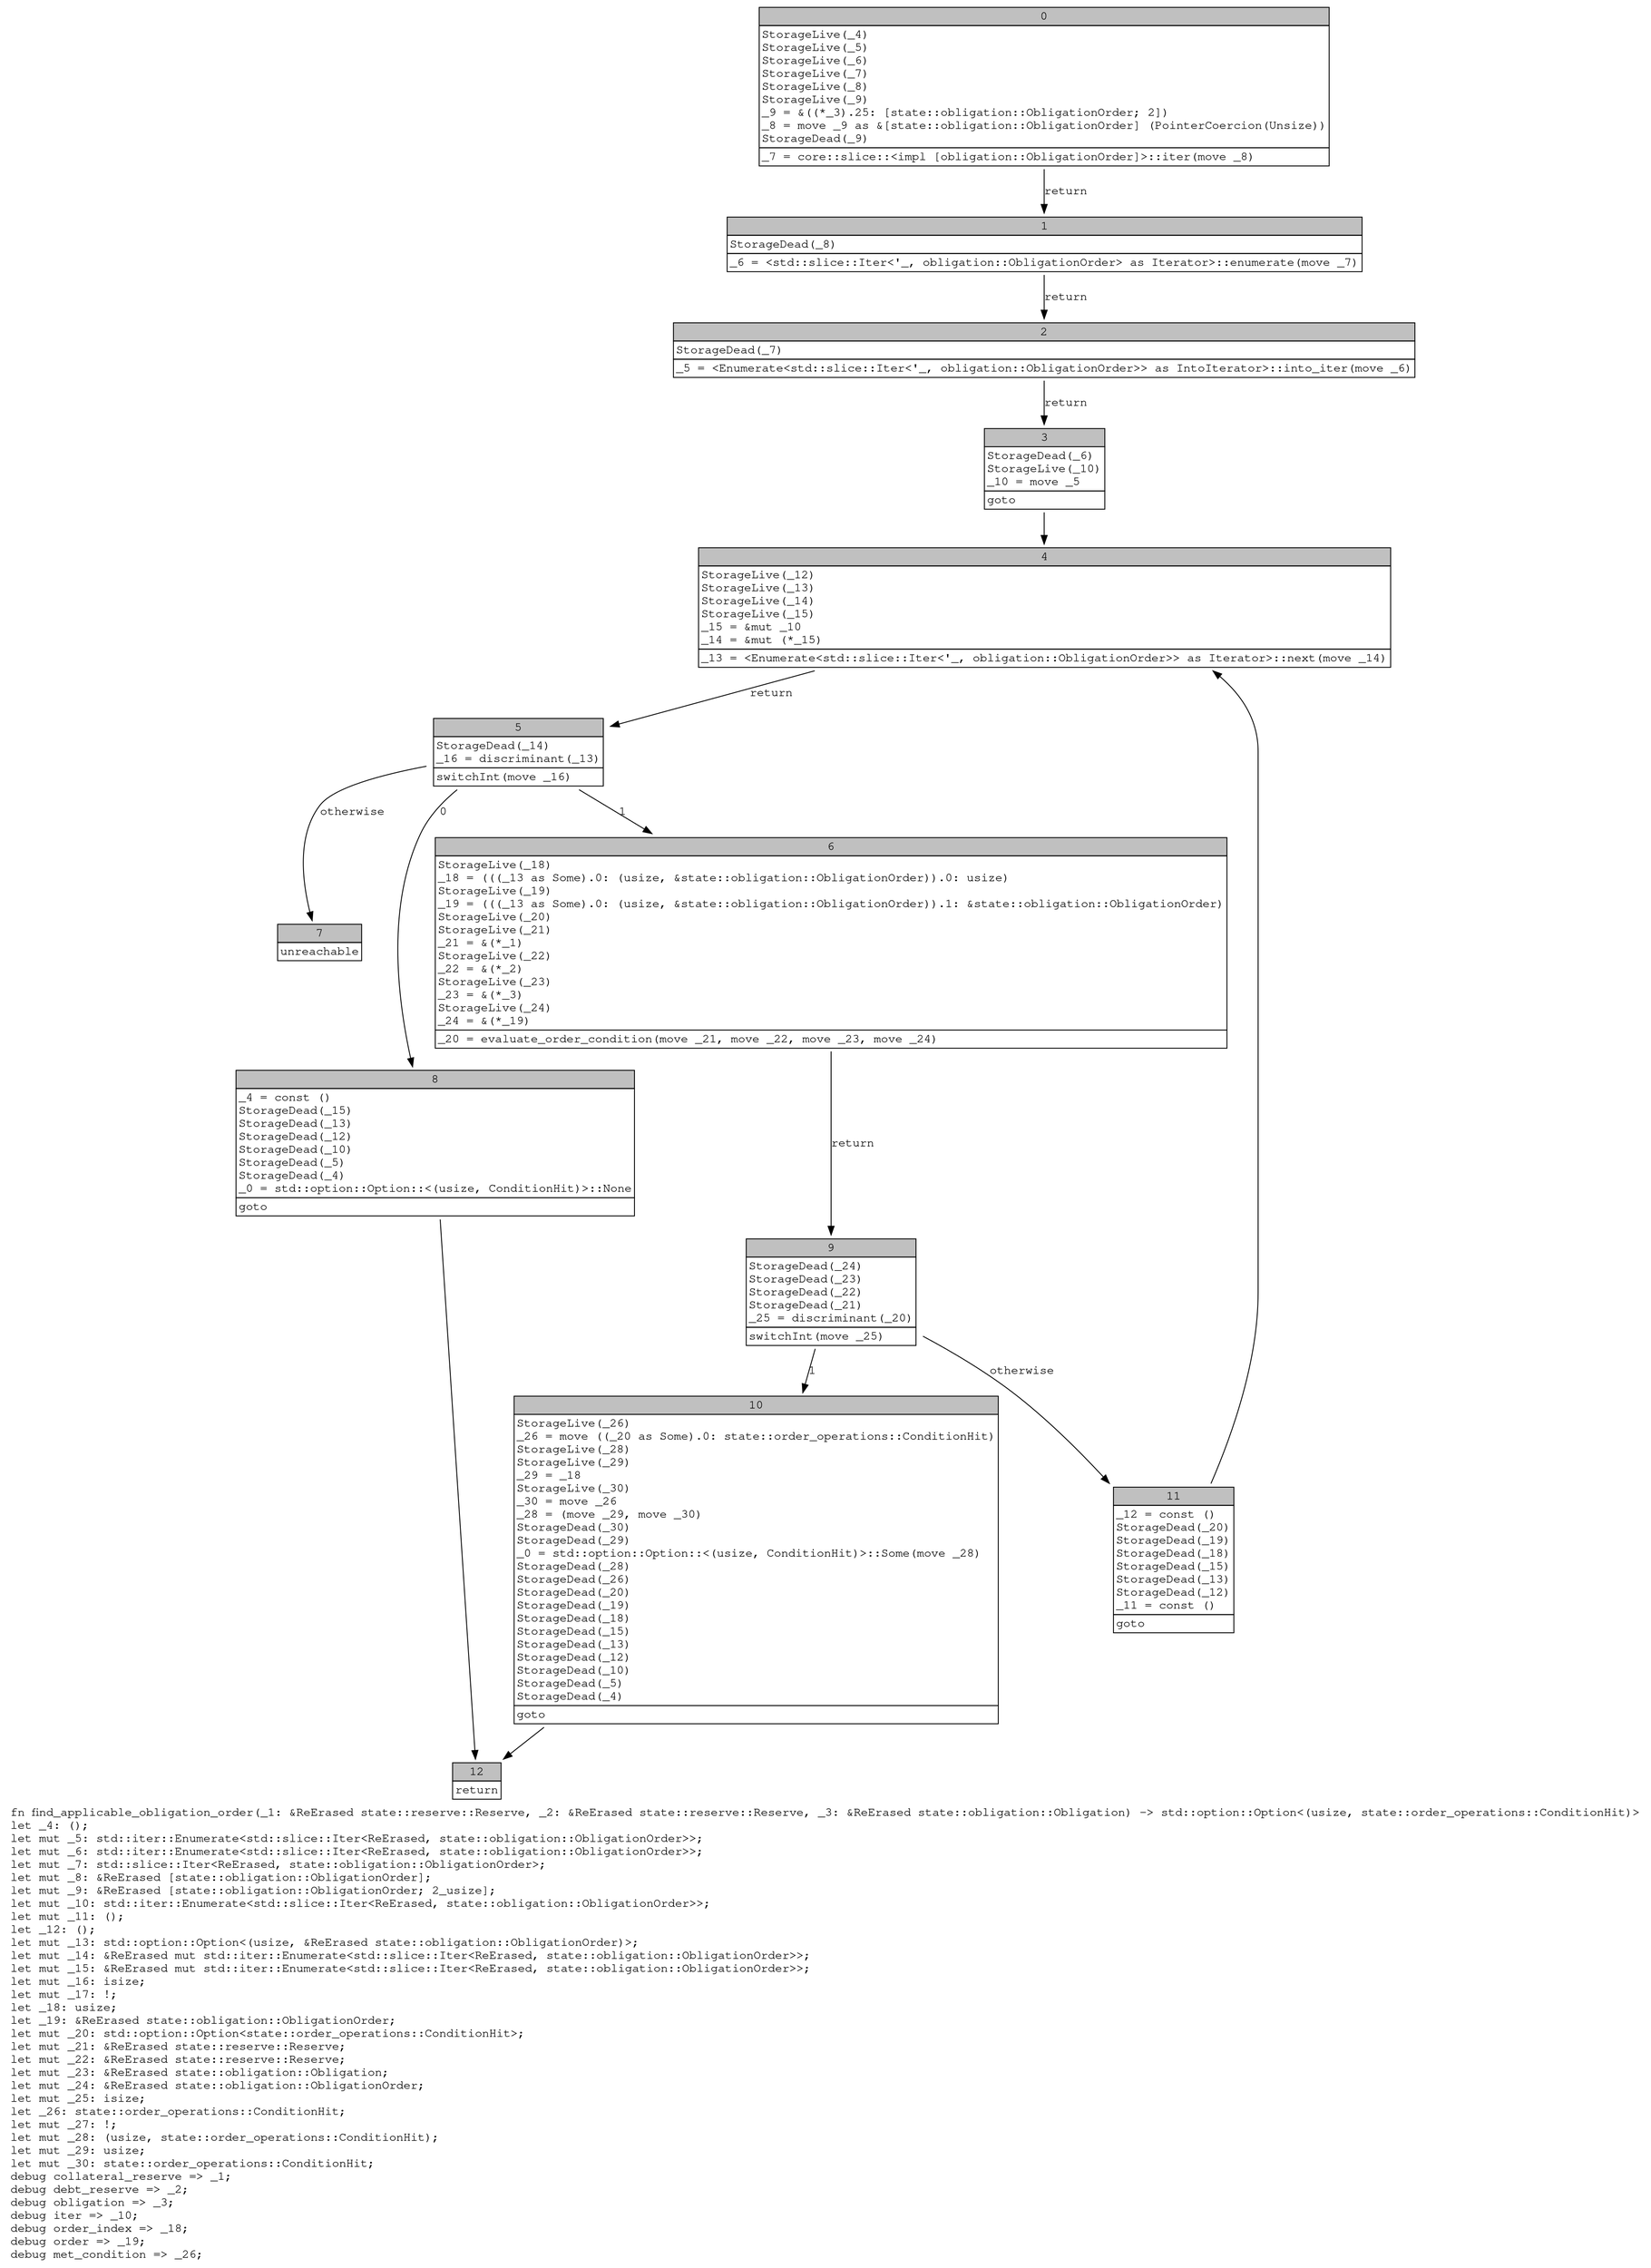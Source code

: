 digraph Mir_0_1779 {
    graph [fontname="Courier, monospace"];
    node [fontname="Courier, monospace"];
    edge [fontname="Courier, monospace"];
    label=<fn find_applicable_obligation_order(_1: &amp;ReErased state::reserve::Reserve, _2: &amp;ReErased state::reserve::Reserve, _3: &amp;ReErased state::obligation::Obligation) -&gt; std::option::Option&lt;(usize, state::order_operations::ConditionHit)&gt;<br align="left"/>let _4: ();<br align="left"/>let mut _5: std::iter::Enumerate&lt;std::slice::Iter&lt;ReErased, state::obligation::ObligationOrder&gt;&gt;;<br align="left"/>let mut _6: std::iter::Enumerate&lt;std::slice::Iter&lt;ReErased, state::obligation::ObligationOrder&gt;&gt;;<br align="left"/>let mut _7: std::slice::Iter&lt;ReErased, state::obligation::ObligationOrder&gt;;<br align="left"/>let mut _8: &amp;ReErased [state::obligation::ObligationOrder];<br align="left"/>let mut _9: &amp;ReErased [state::obligation::ObligationOrder; 2_usize];<br align="left"/>let mut _10: std::iter::Enumerate&lt;std::slice::Iter&lt;ReErased, state::obligation::ObligationOrder&gt;&gt;;<br align="left"/>let mut _11: ();<br align="left"/>let _12: ();<br align="left"/>let mut _13: std::option::Option&lt;(usize, &amp;ReErased state::obligation::ObligationOrder)&gt;;<br align="left"/>let mut _14: &amp;ReErased mut std::iter::Enumerate&lt;std::slice::Iter&lt;ReErased, state::obligation::ObligationOrder&gt;&gt;;<br align="left"/>let mut _15: &amp;ReErased mut std::iter::Enumerate&lt;std::slice::Iter&lt;ReErased, state::obligation::ObligationOrder&gt;&gt;;<br align="left"/>let mut _16: isize;<br align="left"/>let mut _17: !;<br align="left"/>let _18: usize;<br align="left"/>let _19: &amp;ReErased state::obligation::ObligationOrder;<br align="left"/>let mut _20: std::option::Option&lt;state::order_operations::ConditionHit&gt;;<br align="left"/>let mut _21: &amp;ReErased state::reserve::Reserve;<br align="left"/>let mut _22: &amp;ReErased state::reserve::Reserve;<br align="left"/>let mut _23: &amp;ReErased state::obligation::Obligation;<br align="left"/>let mut _24: &amp;ReErased state::obligation::ObligationOrder;<br align="left"/>let mut _25: isize;<br align="left"/>let _26: state::order_operations::ConditionHit;<br align="left"/>let mut _27: !;<br align="left"/>let mut _28: (usize, state::order_operations::ConditionHit);<br align="left"/>let mut _29: usize;<br align="left"/>let mut _30: state::order_operations::ConditionHit;<br align="left"/>debug collateral_reserve =&gt; _1;<br align="left"/>debug debt_reserve =&gt; _2;<br align="left"/>debug obligation =&gt; _3;<br align="left"/>debug iter =&gt; _10;<br align="left"/>debug order_index =&gt; _18;<br align="left"/>debug order =&gt; _19;<br align="left"/>debug met_condition =&gt; _26;<br align="left"/>>;
    bb0__0_1779 [shape="none", label=<<table border="0" cellborder="1" cellspacing="0"><tr><td bgcolor="gray" align="center" colspan="1">0</td></tr><tr><td align="left" balign="left">StorageLive(_4)<br/>StorageLive(_5)<br/>StorageLive(_6)<br/>StorageLive(_7)<br/>StorageLive(_8)<br/>StorageLive(_9)<br/>_9 = &amp;((*_3).25: [state::obligation::ObligationOrder; 2])<br/>_8 = move _9 as &amp;[state::obligation::ObligationOrder] (PointerCoercion(Unsize))<br/>StorageDead(_9)<br/></td></tr><tr><td align="left">_7 = core::slice::&lt;impl [obligation::ObligationOrder]&gt;::iter(move _8)</td></tr></table>>];
    bb1__0_1779 [shape="none", label=<<table border="0" cellborder="1" cellspacing="0"><tr><td bgcolor="gray" align="center" colspan="1">1</td></tr><tr><td align="left" balign="left">StorageDead(_8)<br/></td></tr><tr><td align="left">_6 = &lt;std::slice::Iter&lt;'_, obligation::ObligationOrder&gt; as Iterator&gt;::enumerate(move _7)</td></tr></table>>];
    bb2__0_1779 [shape="none", label=<<table border="0" cellborder="1" cellspacing="0"><tr><td bgcolor="gray" align="center" colspan="1">2</td></tr><tr><td align="left" balign="left">StorageDead(_7)<br/></td></tr><tr><td align="left">_5 = &lt;Enumerate&lt;std::slice::Iter&lt;'_, obligation::ObligationOrder&gt;&gt; as IntoIterator&gt;::into_iter(move _6)</td></tr></table>>];
    bb3__0_1779 [shape="none", label=<<table border="0" cellborder="1" cellspacing="0"><tr><td bgcolor="gray" align="center" colspan="1">3</td></tr><tr><td align="left" balign="left">StorageDead(_6)<br/>StorageLive(_10)<br/>_10 = move _5<br/></td></tr><tr><td align="left">goto</td></tr></table>>];
    bb4__0_1779 [shape="none", label=<<table border="0" cellborder="1" cellspacing="0"><tr><td bgcolor="gray" align="center" colspan="1">4</td></tr><tr><td align="left" balign="left">StorageLive(_12)<br/>StorageLive(_13)<br/>StorageLive(_14)<br/>StorageLive(_15)<br/>_15 = &amp;mut _10<br/>_14 = &amp;mut (*_15)<br/></td></tr><tr><td align="left">_13 = &lt;Enumerate&lt;std::slice::Iter&lt;'_, obligation::ObligationOrder&gt;&gt; as Iterator&gt;::next(move _14)</td></tr></table>>];
    bb5__0_1779 [shape="none", label=<<table border="0" cellborder="1" cellspacing="0"><tr><td bgcolor="gray" align="center" colspan="1">5</td></tr><tr><td align="left" balign="left">StorageDead(_14)<br/>_16 = discriminant(_13)<br/></td></tr><tr><td align="left">switchInt(move _16)</td></tr></table>>];
    bb6__0_1779 [shape="none", label=<<table border="0" cellborder="1" cellspacing="0"><tr><td bgcolor="gray" align="center" colspan="1">6</td></tr><tr><td align="left" balign="left">StorageLive(_18)<br/>_18 = (((_13 as Some).0: (usize, &amp;state::obligation::ObligationOrder)).0: usize)<br/>StorageLive(_19)<br/>_19 = (((_13 as Some).0: (usize, &amp;state::obligation::ObligationOrder)).1: &amp;state::obligation::ObligationOrder)<br/>StorageLive(_20)<br/>StorageLive(_21)<br/>_21 = &amp;(*_1)<br/>StorageLive(_22)<br/>_22 = &amp;(*_2)<br/>StorageLive(_23)<br/>_23 = &amp;(*_3)<br/>StorageLive(_24)<br/>_24 = &amp;(*_19)<br/></td></tr><tr><td align="left">_20 = evaluate_order_condition(move _21, move _22, move _23, move _24)</td></tr></table>>];
    bb7__0_1779 [shape="none", label=<<table border="0" cellborder="1" cellspacing="0"><tr><td bgcolor="gray" align="center" colspan="1">7</td></tr><tr><td align="left">unreachable</td></tr></table>>];
    bb8__0_1779 [shape="none", label=<<table border="0" cellborder="1" cellspacing="0"><tr><td bgcolor="gray" align="center" colspan="1">8</td></tr><tr><td align="left" balign="left">_4 = const ()<br/>StorageDead(_15)<br/>StorageDead(_13)<br/>StorageDead(_12)<br/>StorageDead(_10)<br/>StorageDead(_5)<br/>StorageDead(_4)<br/>_0 = std::option::Option::&lt;(usize, ConditionHit)&gt;::None<br/></td></tr><tr><td align="left">goto</td></tr></table>>];
    bb9__0_1779 [shape="none", label=<<table border="0" cellborder="1" cellspacing="0"><tr><td bgcolor="gray" align="center" colspan="1">9</td></tr><tr><td align="left" balign="left">StorageDead(_24)<br/>StorageDead(_23)<br/>StorageDead(_22)<br/>StorageDead(_21)<br/>_25 = discriminant(_20)<br/></td></tr><tr><td align="left">switchInt(move _25)</td></tr></table>>];
    bb10__0_1779 [shape="none", label=<<table border="0" cellborder="1" cellspacing="0"><tr><td bgcolor="gray" align="center" colspan="1">10</td></tr><tr><td align="left" balign="left">StorageLive(_26)<br/>_26 = move ((_20 as Some).0: state::order_operations::ConditionHit)<br/>StorageLive(_28)<br/>StorageLive(_29)<br/>_29 = _18<br/>StorageLive(_30)<br/>_30 = move _26<br/>_28 = (move _29, move _30)<br/>StorageDead(_30)<br/>StorageDead(_29)<br/>_0 = std::option::Option::&lt;(usize, ConditionHit)&gt;::Some(move _28)<br/>StorageDead(_28)<br/>StorageDead(_26)<br/>StorageDead(_20)<br/>StorageDead(_19)<br/>StorageDead(_18)<br/>StorageDead(_15)<br/>StorageDead(_13)<br/>StorageDead(_12)<br/>StorageDead(_10)<br/>StorageDead(_5)<br/>StorageDead(_4)<br/></td></tr><tr><td align="left">goto</td></tr></table>>];
    bb11__0_1779 [shape="none", label=<<table border="0" cellborder="1" cellspacing="0"><tr><td bgcolor="gray" align="center" colspan="1">11</td></tr><tr><td align="left" balign="left">_12 = const ()<br/>StorageDead(_20)<br/>StorageDead(_19)<br/>StorageDead(_18)<br/>StorageDead(_15)<br/>StorageDead(_13)<br/>StorageDead(_12)<br/>_11 = const ()<br/></td></tr><tr><td align="left">goto</td></tr></table>>];
    bb12__0_1779 [shape="none", label=<<table border="0" cellborder="1" cellspacing="0"><tr><td bgcolor="gray" align="center" colspan="1">12</td></tr><tr><td align="left">return</td></tr></table>>];
    bb0__0_1779 -> bb1__0_1779 [label="return"];
    bb1__0_1779 -> bb2__0_1779 [label="return"];
    bb2__0_1779 -> bb3__0_1779 [label="return"];
    bb3__0_1779 -> bb4__0_1779 [label=""];
    bb4__0_1779 -> bb5__0_1779 [label="return"];
    bb5__0_1779 -> bb8__0_1779 [label="0"];
    bb5__0_1779 -> bb6__0_1779 [label="1"];
    bb5__0_1779 -> bb7__0_1779 [label="otherwise"];
    bb6__0_1779 -> bb9__0_1779 [label="return"];
    bb8__0_1779 -> bb12__0_1779 [label=""];
    bb9__0_1779 -> bb10__0_1779 [label="1"];
    bb9__0_1779 -> bb11__0_1779 [label="otherwise"];
    bb10__0_1779 -> bb12__0_1779 [label=""];
    bb11__0_1779 -> bb4__0_1779 [label=""];
}
